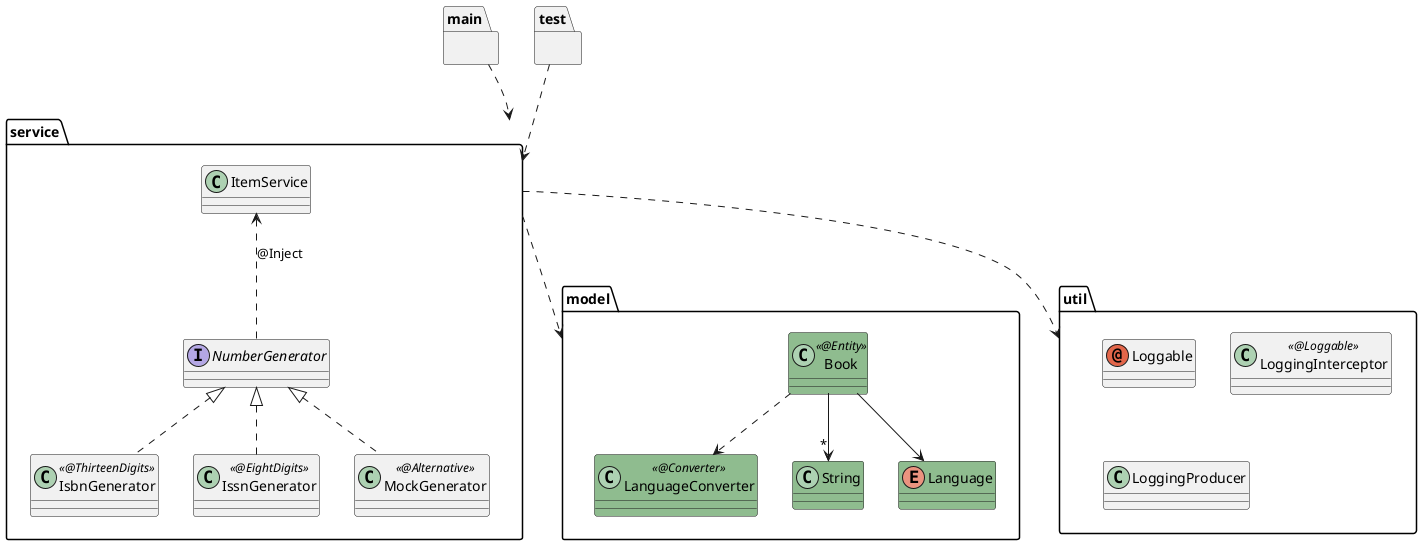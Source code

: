 @startuml

package "main" {
}
package "test" {
}

package "service" {
    interface NumberGenerator
    class IsbnGenerator << @ThirteenDigits >>
    class IssnGenerator << @EightDigits >>
    class MockGenerator << @Alternative >>
    class ItemService

    ItemService <.. NumberGenerator : @Inject
    NumberGenerator <|.. IsbnGenerator
    NumberGenerator <|.. IssnGenerator
    NumberGenerator <|.. MockGenerator
}

package "model" {
    class LanguageConverter << @Converter >> #8FBC8F
    class Book << @Entity >> #8FBC8F
    class String #8FBC8F
    enum Language #8FBC8F

    Book --> "*" String
    Book --> Language
    Book ..> LanguageConverter
}

package "util" {
    annotation Loggable
    class LoggingInterceptor << @Loggable >>
    class LoggingProducer
}

main ..> service
test ..> service
service ..> model
service ..> util

@enduml